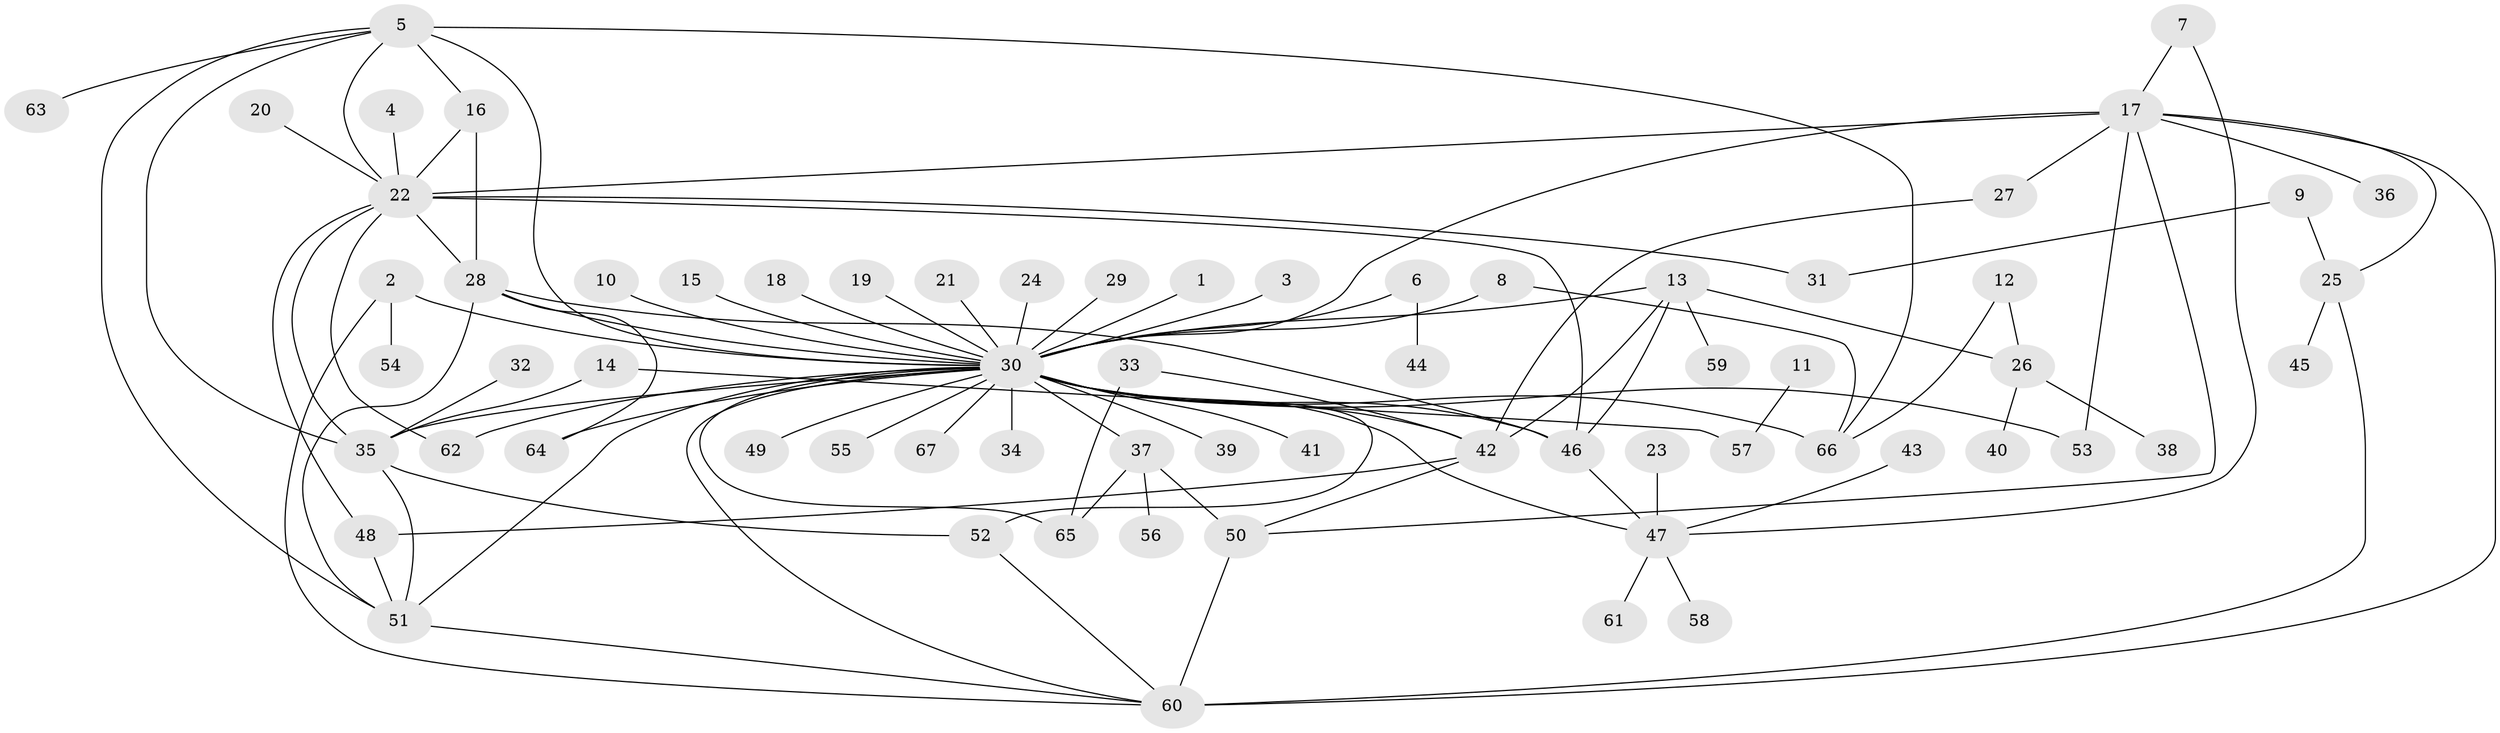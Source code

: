 // original degree distribution, {5: 0.045112781954887216, 49: 0.007518796992481203, 6: 0.03759398496240601, 8: 0.022556390977443608, 2: 0.21804511278195488, 12: 0.007518796992481203, 3: 0.10526315789473684, 9: 0.007518796992481203, 4: 0.06766917293233082, 13: 0.007518796992481203, 1: 0.47368421052631576}
// Generated by graph-tools (version 1.1) at 2025/01/03/09/25 03:01:43]
// undirected, 67 vertices, 102 edges
graph export_dot {
graph [start="1"]
  node [color=gray90,style=filled];
  1;
  2;
  3;
  4;
  5;
  6;
  7;
  8;
  9;
  10;
  11;
  12;
  13;
  14;
  15;
  16;
  17;
  18;
  19;
  20;
  21;
  22;
  23;
  24;
  25;
  26;
  27;
  28;
  29;
  30;
  31;
  32;
  33;
  34;
  35;
  36;
  37;
  38;
  39;
  40;
  41;
  42;
  43;
  44;
  45;
  46;
  47;
  48;
  49;
  50;
  51;
  52;
  53;
  54;
  55;
  56;
  57;
  58;
  59;
  60;
  61;
  62;
  63;
  64;
  65;
  66;
  67;
  1 -- 30 [weight=1.0];
  2 -- 30 [weight=1.0];
  2 -- 54 [weight=1.0];
  2 -- 60 [weight=1.0];
  3 -- 30 [weight=1.0];
  4 -- 22 [weight=1.0];
  5 -- 16 [weight=1.0];
  5 -- 22 [weight=1.0];
  5 -- 30 [weight=2.0];
  5 -- 35 [weight=1.0];
  5 -- 51 [weight=1.0];
  5 -- 63 [weight=1.0];
  5 -- 66 [weight=1.0];
  6 -- 30 [weight=1.0];
  6 -- 44 [weight=1.0];
  7 -- 17 [weight=1.0];
  7 -- 47 [weight=1.0];
  8 -- 30 [weight=1.0];
  8 -- 66 [weight=1.0];
  9 -- 25 [weight=1.0];
  9 -- 31 [weight=1.0];
  10 -- 30 [weight=1.0];
  11 -- 57 [weight=1.0];
  12 -- 26 [weight=1.0];
  12 -- 66 [weight=1.0];
  13 -- 26 [weight=1.0];
  13 -- 30 [weight=2.0];
  13 -- 42 [weight=2.0];
  13 -- 46 [weight=1.0];
  13 -- 59 [weight=1.0];
  14 -- 35 [weight=1.0];
  14 -- 57 [weight=1.0];
  15 -- 30 [weight=1.0];
  16 -- 22 [weight=1.0];
  16 -- 28 [weight=1.0];
  17 -- 22 [weight=2.0];
  17 -- 25 [weight=1.0];
  17 -- 27 [weight=1.0];
  17 -- 30 [weight=1.0];
  17 -- 36 [weight=1.0];
  17 -- 50 [weight=1.0];
  17 -- 53 [weight=1.0];
  17 -- 60 [weight=1.0];
  18 -- 30 [weight=1.0];
  19 -- 30 [weight=1.0];
  20 -- 22 [weight=1.0];
  21 -- 30 [weight=1.0];
  22 -- 28 [weight=1.0];
  22 -- 31 [weight=1.0];
  22 -- 35 [weight=1.0];
  22 -- 46 [weight=1.0];
  22 -- 48 [weight=1.0];
  22 -- 62 [weight=1.0];
  23 -- 47 [weight=1.0];
  24 -- 30 [weight=1.0];
  25 -- 45 [weight=1.0];
  25 -- 60 [weight=1.0];
  26 -- 38 [weight=1.0];
  26 -- 40 [weight=1.0];
  27 -- 42 [weight=1.0];
  28 -- 30 [weight=2.0];
  28 -- 46 [weight=1.0];
  28 -- 51 [weight=1.0];
  28 -- 64 [weight=1.0];
  29 -- 30 [weight=1.0];
  30 -- 34 [weight=1.0];
  30 -- 35 [weight=1.0];
  30 -- 37 [weight=1.0];
  30 -- 39 [weight=1.0];
  30 -- 41 [weight=1.0];
  30 -- 42 [weight=2.0];
  30 -- 46 [weight=1.0];
  30 -- 47 [weight=1.0];
  30 -- 49 [weight=1.0];
  30 -- 51 [weight=1.0];
  30 -- 52 [weight=1.0];
  30 -- 53 [weight=1.0];
  30 -- 55 [weight=1.0];
  30 -- 60 [weight=1.0];
  30 -- 62 [weight=1.0];
  30 -- 64 [weight=1.0];
  30 -- 65 [weight=1.0];
  30 -- 66 [weight=1.0];
  30 -- 67 [weight=1.0];
  32 -- 35 [weight=1.0];
  33 -- 42 [weight=1.0];
  33 -- 65 [weight=1.0];
  35 -- 51 [weight=1.0];
  35 -- 52 [weight=1.0];
  37 -- 50 [weight=1.0];
  37 -- 56 [weight=1.0];
  37 -- 65 [weight=1.0];
  42 -- 48 [weight=1.0];
  42 -- 50 [weight=1.0];
  43 -- 47 [weight=1.0];
  46 -- 47 [weight=1.0];
  47 -- 58 [weight=1.0];
  47 -- 61 [weight=1.0];
  48 -- 51 [weight=1.0];
  50 -- 60 [weight=2.0];
  51 -- 60 [weight=1.0];
  52 -- 60 [weight=1.0];
}

